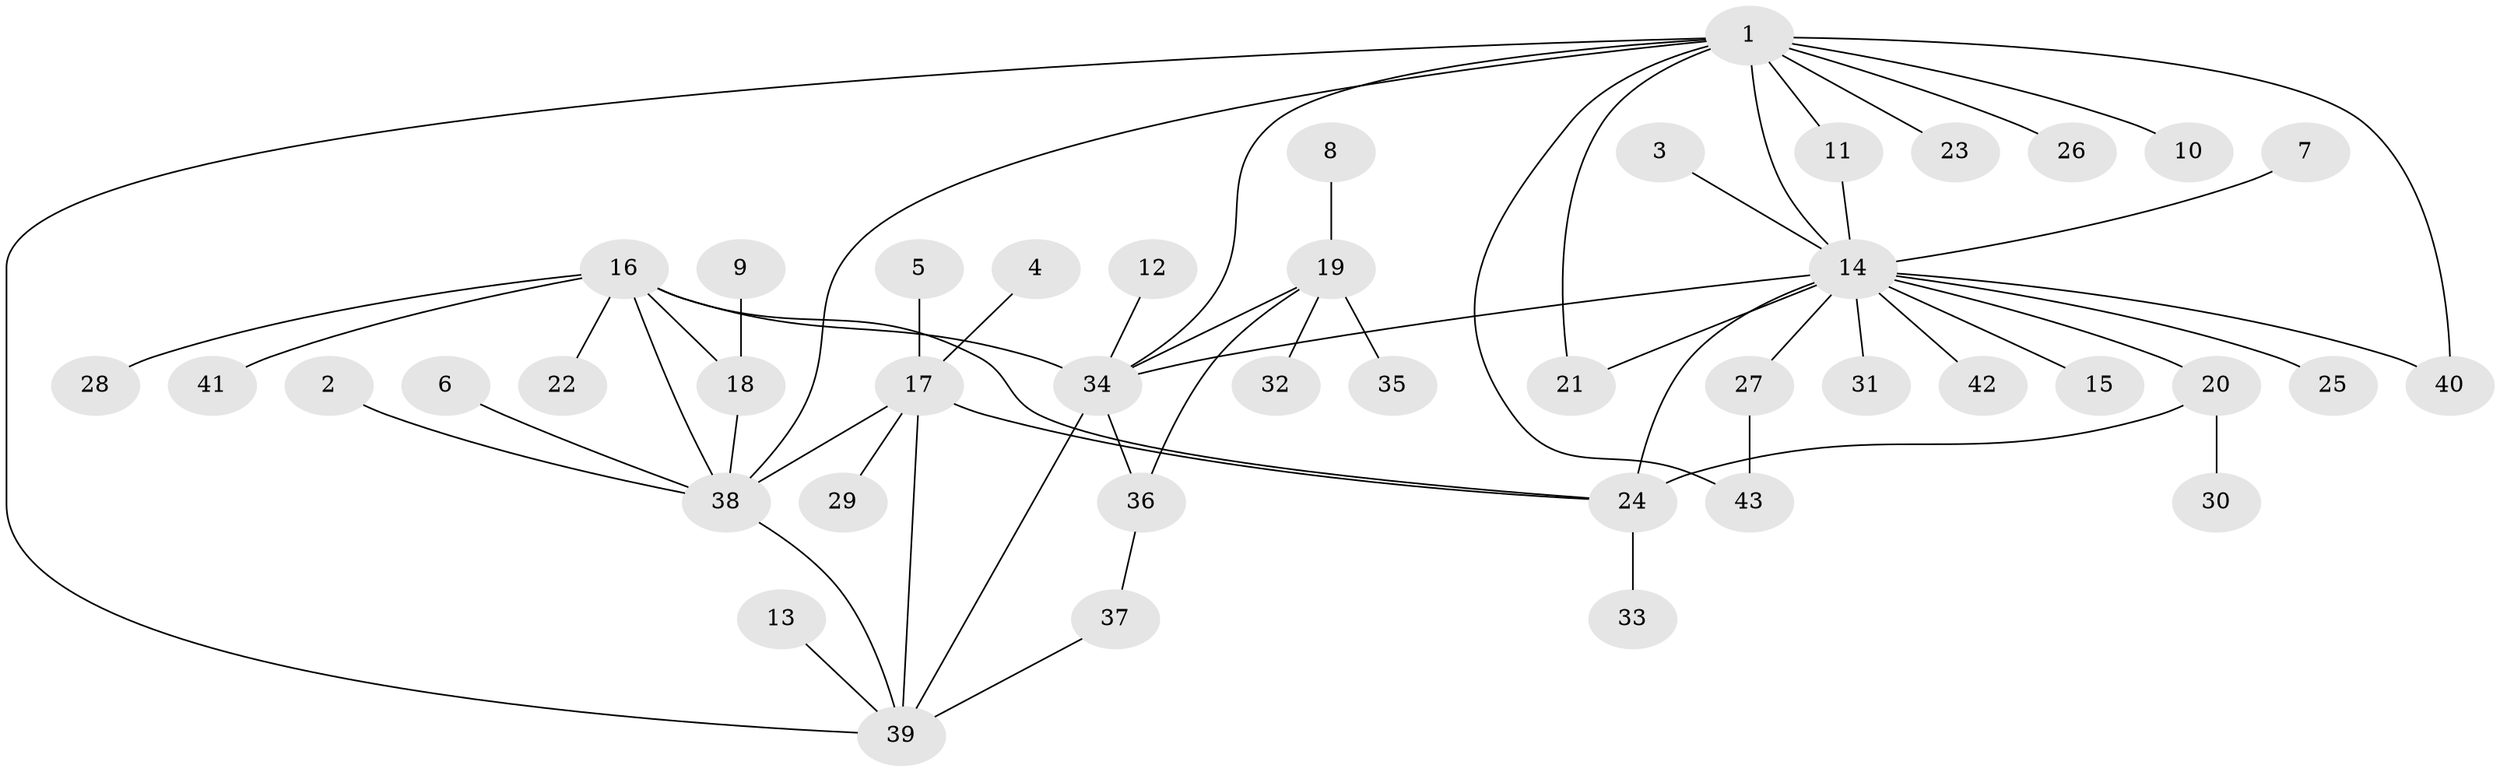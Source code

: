 // original degree distribution, {4: 0.058823529411764705, 7: 0.03529411764705882, 9: 0.023529411764705882, 5: 0.023529411764705882, 6: 0.047058823529411764, 10: 0.011764705882352941, 8: 0.023529411764705882, 3: 0.058823529411764705, 17: 0.011764705882352941, 2: 0.15294117647058825, 1: 0.5529411764705883}
// Generated by graph-tools (version 1.1) at 2025/50/03/09/25 03:50:37]
// undirected, 43 vertices, 57 edges
graph export_dot {
graph [start="1"]
  node [color=gray90,style=filled];
  1;
  2;
  3;
  4;
  5;
  6;
  7;
  8;
  9;
  10;
  11;
  12;
  13;
  14;
  15;
  16;
  17;
  18;
  19;
  20;
  21;
  22;
  23;
  24;
  25;
  26;
  27;
  28;
  29;
  30;
  31;
  32;
  33;
  34;
  35;
  36;
  37;
  38;
  39;
  40;
  41;
  42;
  43;
  1 -- 10 [weight=1.0];
  1 -- 11 [weight=1.0];
  1 -- 14 [weight=2.0];
  1 -- 21 [weight=1.0];
  1 -- 23 [weight=1.0];
  1 -- 26 [weight=1.0];
  1 -- 34 [weight=1.0];
  1 -- 38 [weight=1.0];
  1 -- 39 [weight=1.0];
  1 -- 40 [weight=1.0];
  1 -- 43 [weight=1.0];
  2 -- 38 [weight=1.0];
  3 -- 14 [weight=1.0];
  4 -- 17 [weight=1.0];
  5 -- 17 [weight=1.0];
  6 -- 38 [weight=1.0];
  7 -- 14 [weight=1.0];
  8 -- 19 [weight=1.0];
  9 -- 18 [weight=1.0];
  11 -- 14 [weight=1.0];
  12 -- 34 [weight=1.0];
  13 -- 39 [weight=1.0];
  14 -- 15 [weight=1.0];
  14 -- 20 [weight=2.0];
  14 -- 21 [weight=1.0];
  14 -- 24 [weight=1.0];
  14 -- 25 [weight=1.0];
  14 -- 27 [weight=1.0];
  14 -- 31 [weight=1.0];
  14 -- 34 [weight=1.0];
  14 -- 40 [weight=1.0];
  14 -- 42 [weight=1.0];
  16 -- 18 [weight=2.0];
  16 -- 22 [weight=1.0];
  16 -- 24 [weight=1.0];
  16 -- 28 [weight=1.0];
  16 -- 34 [weight=1.0];
  16 -- 38 [weight=2.0];
  16 -- 41 [weight=1.0];
  17 -- 24 [weight=1.0];
  17 -- 29 [weight=1.0];
  17 -- 38 [weight=2.0];
  17 -- 39 [weight=2.0];
  18 -- 38 [weight=1.0];
  19 -- 32 [weight=1.0];
  19 -- 34 [weight=2.0];
  19 -- 35 [weight=1.0];
  19 -- 36 [weight=2.0];
  20 -- 24 [weight=2.0];
  20 -- 30 [weight=1.0];
  24 -- 33 [weight=1.0];
  27 -- 43 [weight=1.0];
  34 -- 36 [weight=1.0];
  34 -- 39 [weight=1.0];
  36 -- 37 [weight=1.0];
  37 -- 39 [weight=1.0];
  38 -- 39 [weight=2.0];
}
